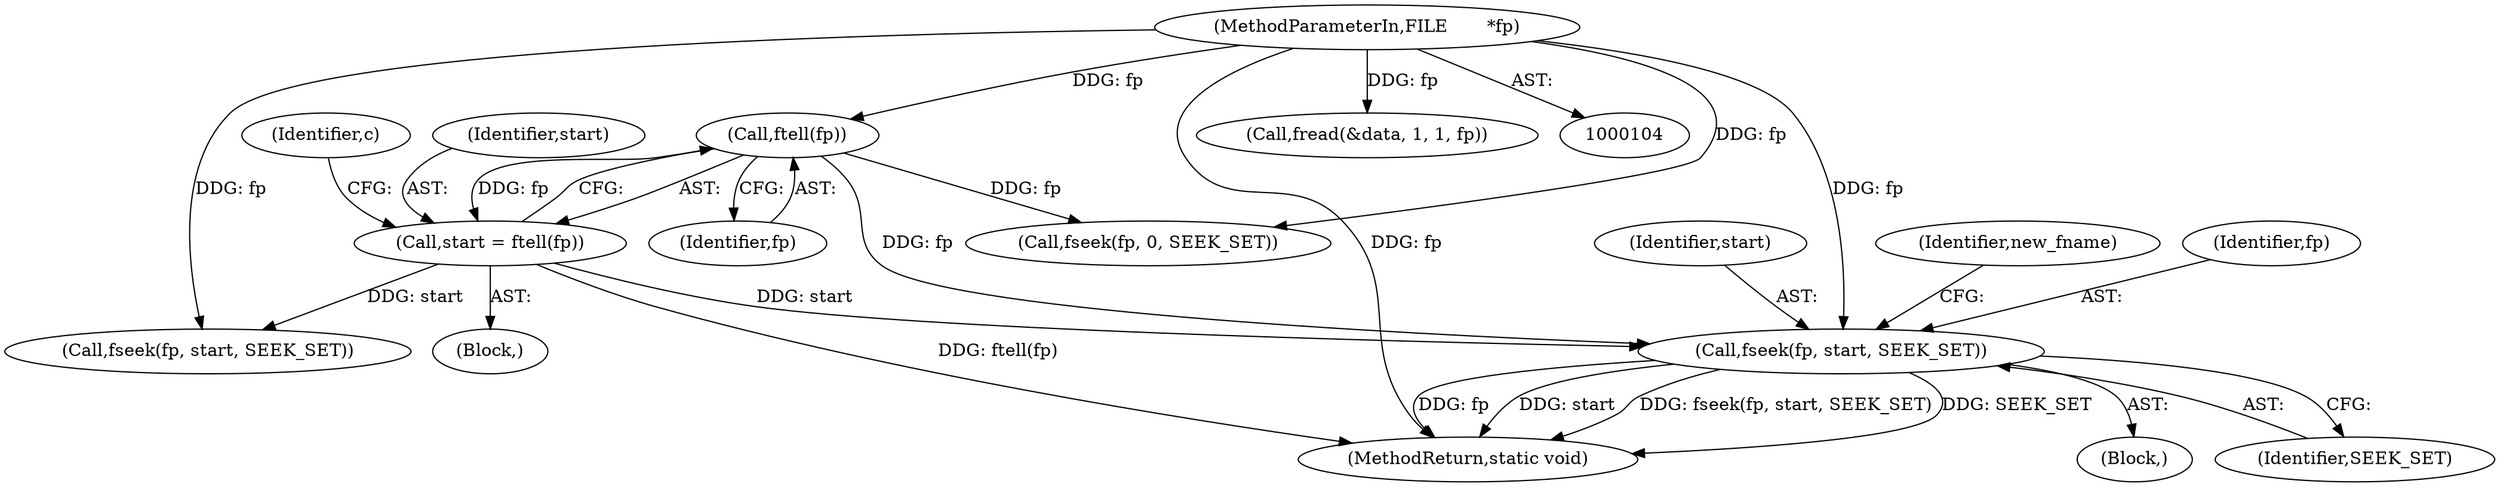 digraph "0_pdfresurrect_0c4120fffa3dffe97b95c486a120eded82afe8a6_0@pointer" {
"1000165" [label="(Call,fseek(fp, start, SEEK_SET))"];
"1000117" [label="(Call,ftell(fp))"];
"1000105" [label="(MethodParameterIn,FILE       *fp)"];
"1000115" [label="(Call,start = ftell(fp))"];
"1000109" [label="(Block,)"];
"1000170" [label="(Identifier,new_fname)"];
"1000115" [label="(Call,start = ftell(fp))"];
"1000172" [label="(Call,fseek(fp, 0, SEEK_SET))"];
"1000166" [label="(Identifier,fp)"];
"1000167" [label="(Identifier,start)"];
"1000121" [label="(Identifier,c)"];
"1000116" [label="(Identifier,start)"];
"1000117" [label="(Call,ftell(fp))"];
"1000168" [label="(Identifier,SEEK_SET)"];
"1000105" [label="(MethodParameterIn,FILE       *fp)"];
"1000118" [label="(Identifier,fp)"];
"1000203" [label="(MethodReturn,static void)"];
"1000199" [label="(Call,fseek(fp, start, SEEK_SET))"];
"1000177" [label="(Call,fread(&data, 1, 1, fp))"];
"1000165" [label="(Call,fseek(fp, start, SEEK_SET))"];
"1000161" [label="(Block,)"];
"1000165" -> "1000161"  [label="AST: "];
"1000165" -> "1000168"  [label="CFG: "];
"1000166" -> "1000165"  [label="AST: "];
"1000167" -> "1000165"  [label="AST: "];
"1000168" -> "1000165"  [label="AST: "];
"1000170" -> "1000165"  [label="CFG: "];
"1000165" -> "1000203"  [label="DDG: SEEK_SET"];
"1000165" -> "1000203"  [label="DDG: fp"];
"1000165" -> "1000203"  [label="DDG: start"];
"1000165" -> "1000203"  [label="DDG: fseek(fp, start, SEEK_SET)"];
"1000117" -> "1000165"  [label="DDG: fp"];
"1000105" -> "1000165"  [label="DDG: fp"];
"1000115" -> "1000165"  [label="DDG: start"];
"1000117" -> "1000115"  [label="AST: "];
"1000117" -> "1000118"  [label="CFG: "];
"1000118" -> "1000117"  [label="AST: "];
"1000115" -> "1000117"  [label="CFG: "];
"1000117" -> "1000115"  [label="DDG: fp"];
"1000105" -> "1000117"  [label="DDG: fp"];
"1000117" -> "1000172"  [label="DDG: fp"];
"1000105" -> "1000104"  [label="AST: "];
"1000105" -> "1000203"  [label="DDG: fp"];
"1000105" -> "1000172"  [label="DDG: fp"];
"1000105" -> "1000177"  [label="DDG: fp"];
"1000105" -> "1000199"  [label="DDG: fp"];
"1000115" -> "1000109"  [label="AST: "];
"1000116" -> "1000115"  [label="AST: "];
"1000121" -> "1000115"  [label="CFG: "];
"1000115" -> "1000203"  [label="DDG: ftell(fp)"];
"1000115" -> "1000199"  [label="DDG: start"];
}
